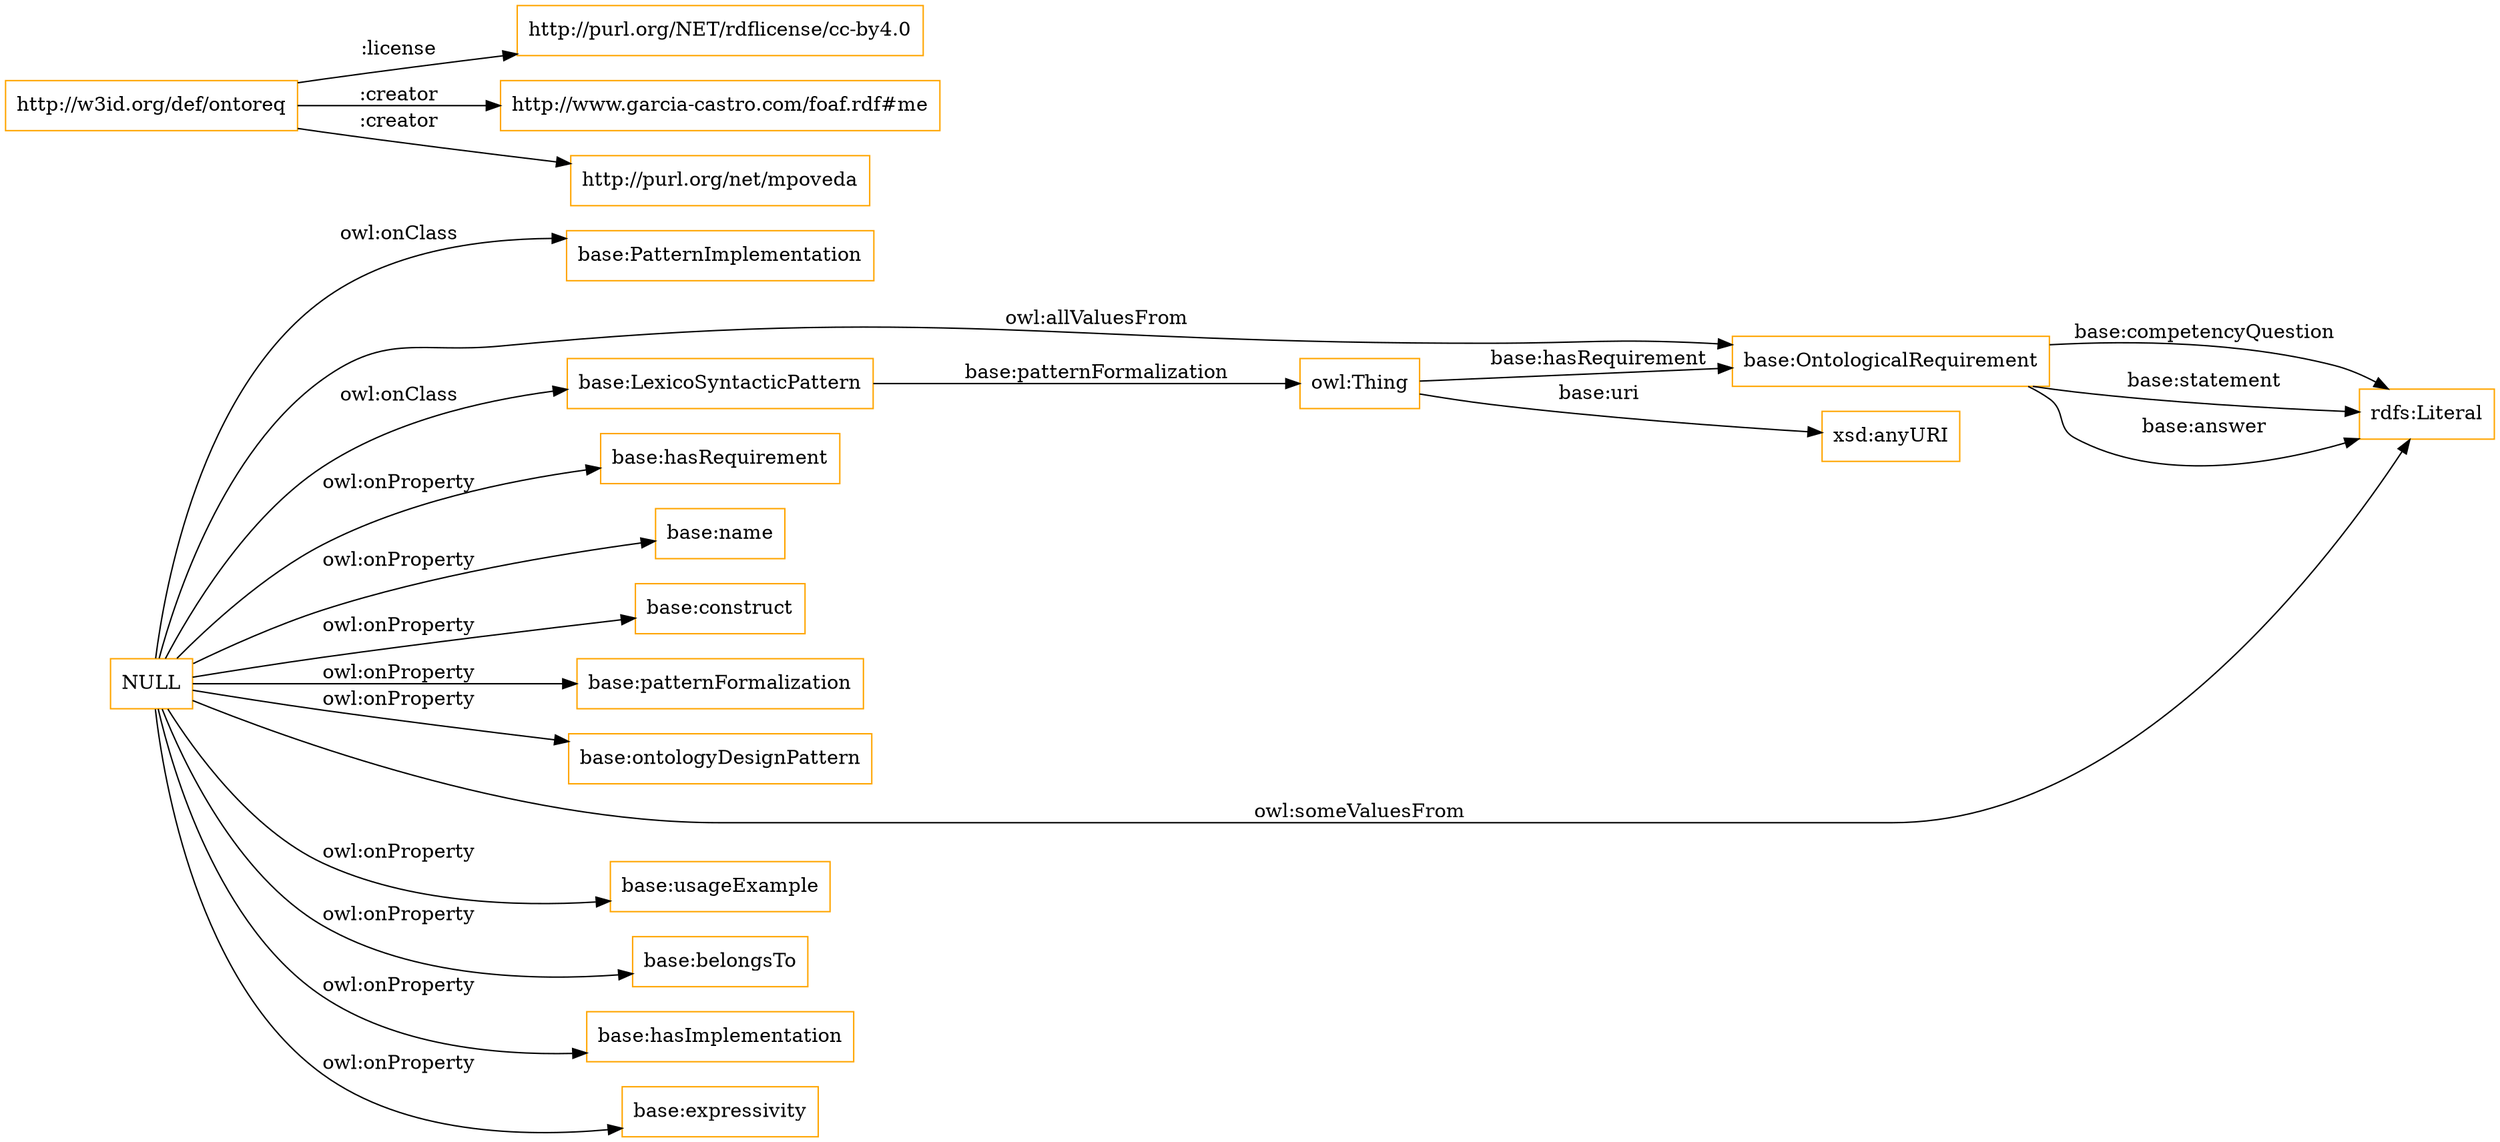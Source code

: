 digraph ar2dtool_diagram { 
rankdir=LR;
size="1501"
node [shape = rectangle, color="orange"]; "base:PatternImplementation" "base:OntologicalRequirement" "base:LexicoSyntacticPattern" ; /*classes style*/
	"http://w3id.org/def/ontoreq" -> "http://purl.org/NET/rdflicense/cc-by4.0" [ label = ":license" ];
	"http://w3id.org/def/ontoreq" -> "http://www.garcia-castro.com/foaf.rdf#me" [ label = ":creator" ];
	"http://w3id.org/def/ontoreq" -> "http://purl.org/net/mpoveda" [ label = ":creator" ];
	"NULL" -> "base:hasRequirement" [ label = "owl:onProperty" ];
	"NULL" -> "base:name" [ label = "owl:onProperty" ];
	"NULL" -> "base:construct" [ label = "owl:onProperty" ];
	"NULL" -> "base:patternFormalization" [ label = "owl:onProperty" ];
	"NULL" -> "base:ontologyDesignPattern" [ label = "owl:onProperty" ];
	"NULL" -> "rdfs:Literal" [ label = "owl:someValuesFrom" ];
	"NULL" -> "base:usageExample" [ label = "owl:onProperty" ];
	"NULL" -> "base:belongsTo" [ label = "owl:onProperty" ];
	"NULL" -> "base:PatternImplementation" [ label = "owl:onClass" ];
	"NULL" -> "base:OntologicalRequirement" [ label = "owl:allValuesFrom" ];
	"NULL" -> "base:hasImplementation" [ label = "owl:onProperty" ];
	"NULL" -> "base:expressivity" [ label = "owl:onProperty" ];
	"NULL" -> "base:LexicoSyntacticPattern" [ label = "owl:onClass" ];
	"owl:Thing" -> "base:OntologicalRequirement" [ label = "base:hasRequirement" ];
	"base:LexicoSyntacticPattern" -> "owl:Thing" [ label = "base:patternFormalization" ];
	"base:OntologicalRequirement" -> "rdfs:Literal" [ label = "base:competencyQuestion" ];
	"base:OntologicalRequirement" -> "rdfs:Literal" [ label = "base:statement" ];
	"owl:Thing" -> "xsd:anyURI" [ label = "base:uri" ];
	"base:OntologicalRequirement" -> "rdfs:Literal" [ label = "base:answer" ];

}
